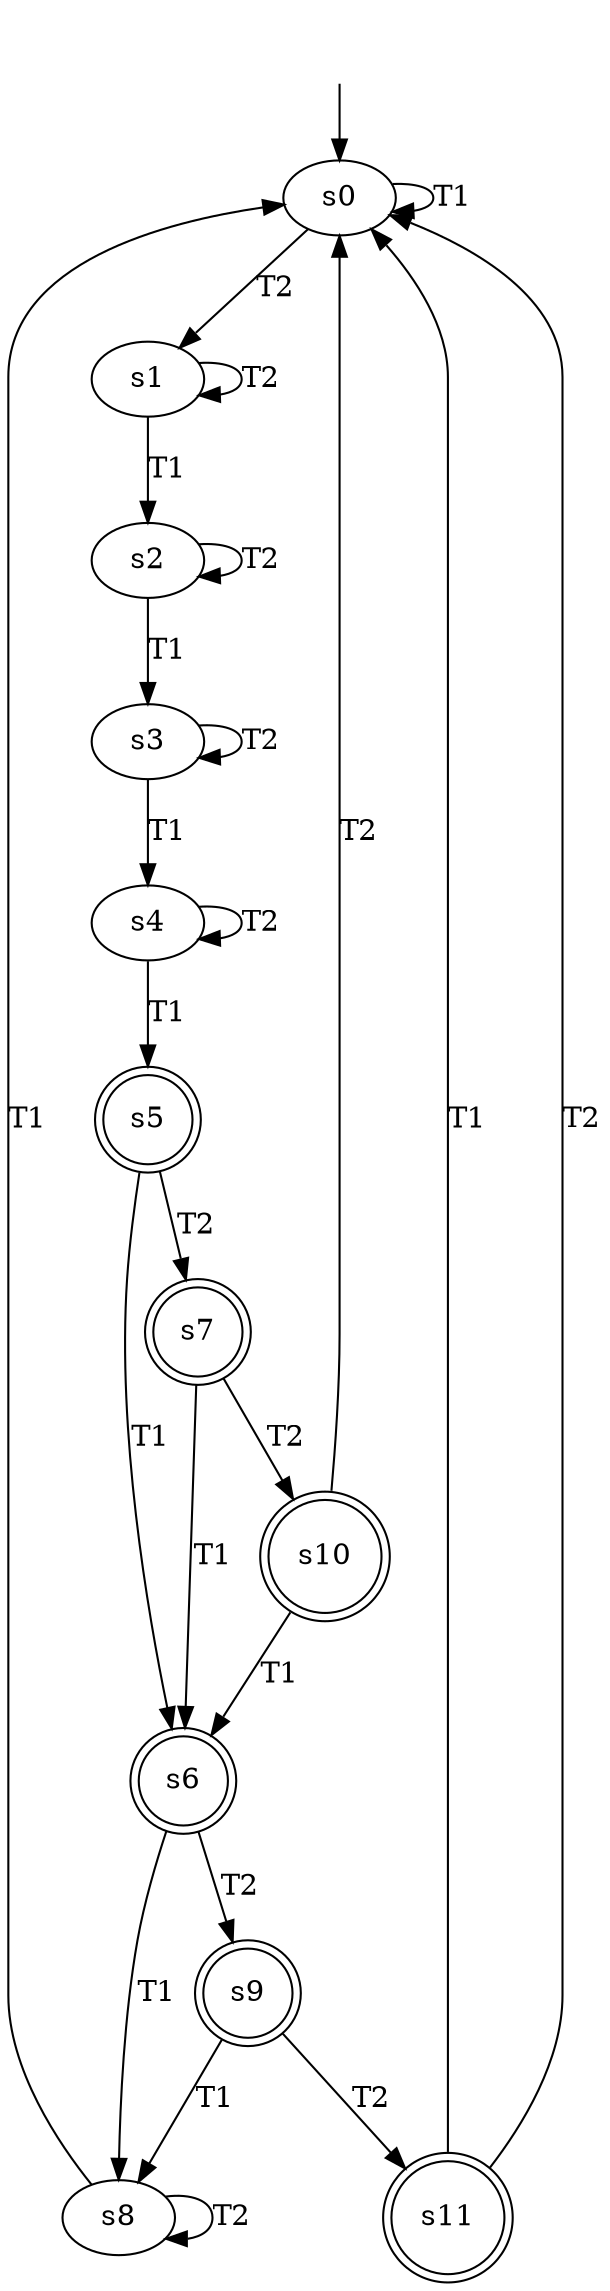 digraph threads_rpni {
s0 [label="s0"];
s1 [label="s1"];
s2 [label="s2"];
s3 [label="s3"];
s4 [label="s4"];
s5 [label="s5", shape=doublecircle];
s6 [label="s6", shape=doublecircle];
s7 [label="s7", shape=doublecircle];
s8 [label="s8"];
s9 [label="s9", shape=doublecircle];
s10 [label="s10", shape=doublecircle];
s11 [label="s11", shape=doublecircle];
s0 -> s0  [label="T1"];
s0 -> s1  [label="T2"];
s1 -> s2  [label="T1"];
s1 -> s1  [label="T2"];
s2 -> s3  [label="T1"];
s2 -> s2  [label="T2"];
s3 -> s4  [label="T1"];
s3 -> s3  [label="T2"];
s4 -> s5  [label="T1"];
s4 -> s4  [label="T2"];
s5 -> s6  [label="T1"];
s5 -> s7  [label="T2"];
s6 -> s8  [label="T1"];
s6 -> s9  [label="T2"];
s7 -> s6  [label="T1"];
s7 -> s10  [label="T2"];
s8 -> s0  [label="T1"];
s8 -> s8  [label="T2"];
s9 -> s8  [label="T1"];
s9 -> s11  [label="T2"];
s10 -> s6  [label="T1"];
s10 -> s0  [label="T2"];
s11 -> s0  [label="T1"];
s11 -> s0  [label="T2"];
__start0 [label="", shape=none];
__start0 -> s0  [label=""];
}
